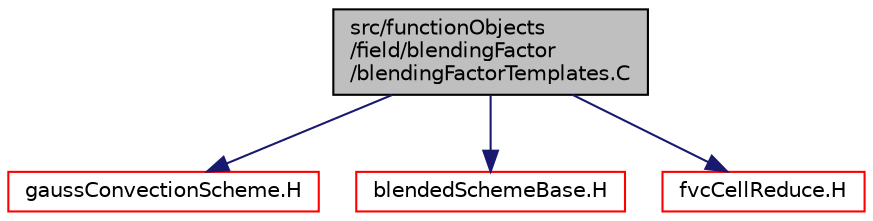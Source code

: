 digraph "src/functionObjects/field/blendingFactor/blendingFactorTemplates.C"
{
  bgcolor="transparent";
  edge [fontname="Helvetica",fontsize="10",labelfontname="Helvetica",labelfontsize="10"];
  node [fontname="Helvetica",fontsize="10",shape=record];
  Node0 [label="src/functionObjects\l/field/blendingFactor\l/blendingFactorTemplates.C",height=0.2,width=0.4,color="black", fillcolor="grey75", style="filled", fontcolor="black"];
  Node0 -> Node1 [color="midnightblue",fontsize="10",style="solid",fontname="Helvetica"];
  Node1 [label="gaussConvectionScheme.H",height=0.2,width=0.4,color="red",URL="$a02942.html"];
  Node0 -> Node107 [color="midnightblue",fontsize="10",style="solid",fontname="Helvetica"];
  Node107 [label="blendedSchemeBase.H",height=0.2,width=0.4,color="red",URL="$a04061.html"];
  Node0 -> Node108 [color="midnightblue",fontsize="10",style="solid",fontname="Helvetica"];
  Node108 [label="fvcCellReduce.H",height=0.2,width=0.4,color="red",URL="$a03104.html",tooltip="Construct a volume field from a surface field using a combine operator. "];
}
